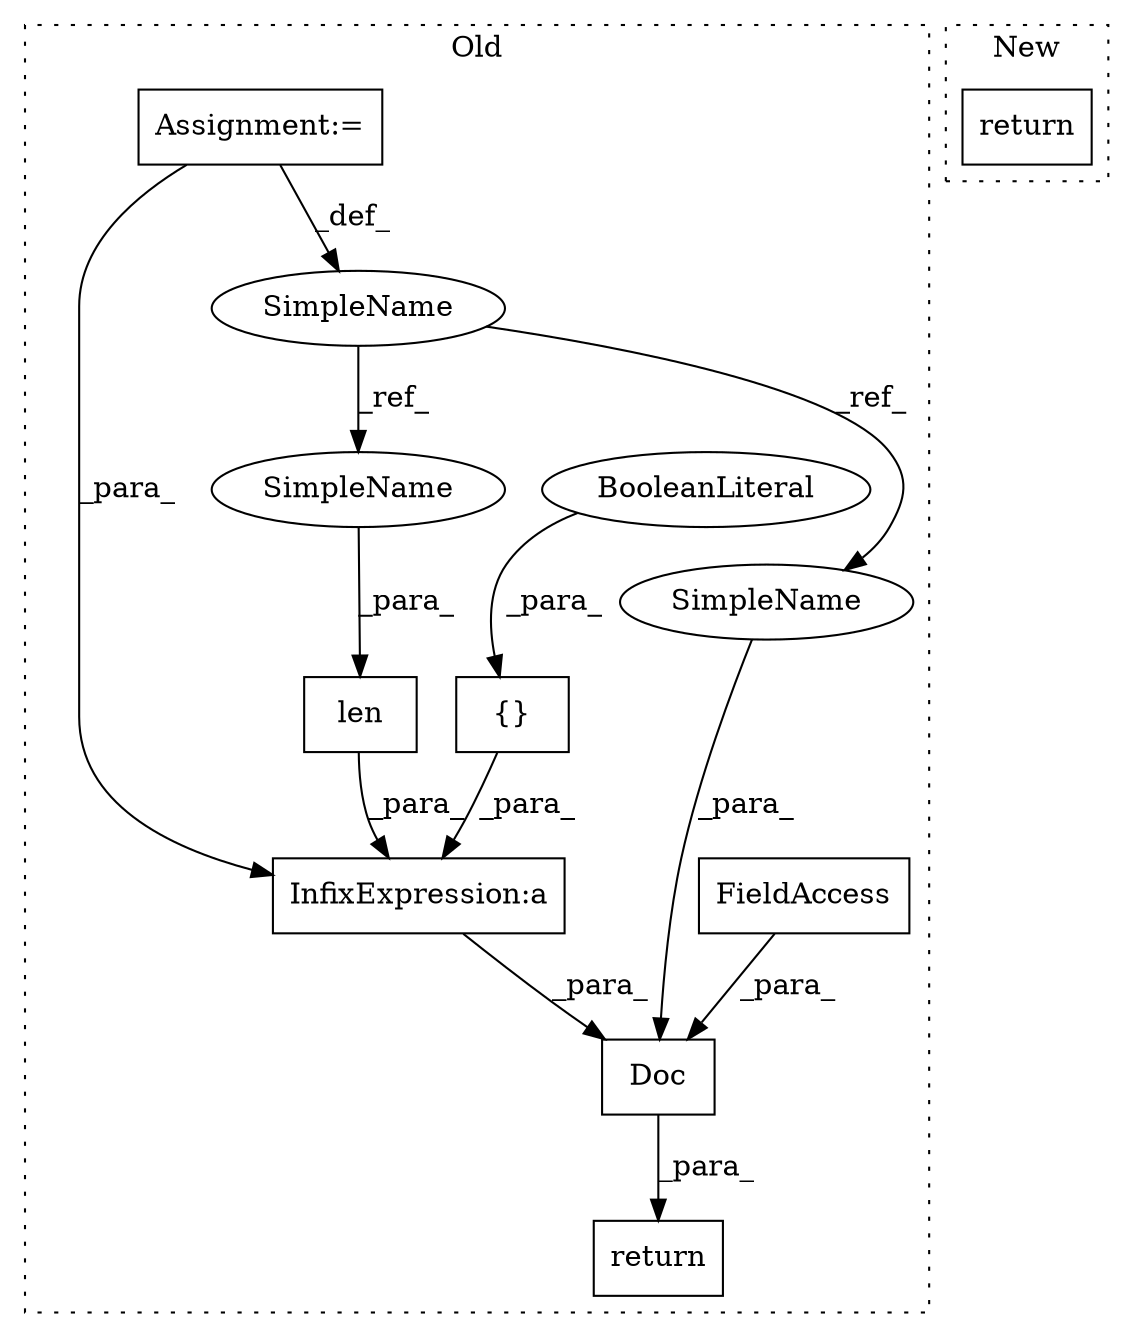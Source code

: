 digraph G {
subgraph cluster0 {
1 [label="Doc" a="32" s="1166,1216" l="4,1" shape="box"];
3 [label="FieldAccess" a="22" s="1170" l="10" shape="box"];
4 [label="len" a="32" s="1206,1215" l="4,1" shape="box"];
5 [label="InfixExpression:a" a="27" s="1203" l="3" shape="box"];
6 [label="{}" a="4" s="1196,1202" l="1,1" shape="box"];
7 [label="BooleanLiteral" a="9" s="1197" l="5" shape="ellipse"];
8 [label="SimpleName" a="42" s="1026" l="5" shape="ellipse"];
9 [label="Assignment:=" a="7" s="1102" l="49" shape="box"];
10 [label="return" a="41" s="1159" l="7" shape="box"];
11 [label="SimpleName" a="42" s="1181" l="5" shape="ellipse"];
12 [label="SimpleName" a="42" s="1210" l="5" shape="ellipse"];
label = "Old";
style="dotted";
}
subgraph cluster1 {
2 [label="return" a="41" s="1458" l="7" shape="box"];
label = "New";
style="dotted";
}
1 -> 10 [label="_para_"];
3 -> 1 [label="_para_"];
4 -> 5 [label="_para_"];
5 -> 1 [label="_para_"];
6 -> 5 [label="_para_"];
7 -> 6 [label="_para_"];
8 -> 11 [label="_ref_"];
8 -> 12 [label="_ref_"];
9 -> 8 [label="_def_"];
9 -> 5 [label="_para_"];
11 -> 1 [label="_para_"];
12 -> 4 [label="_para_"];
}